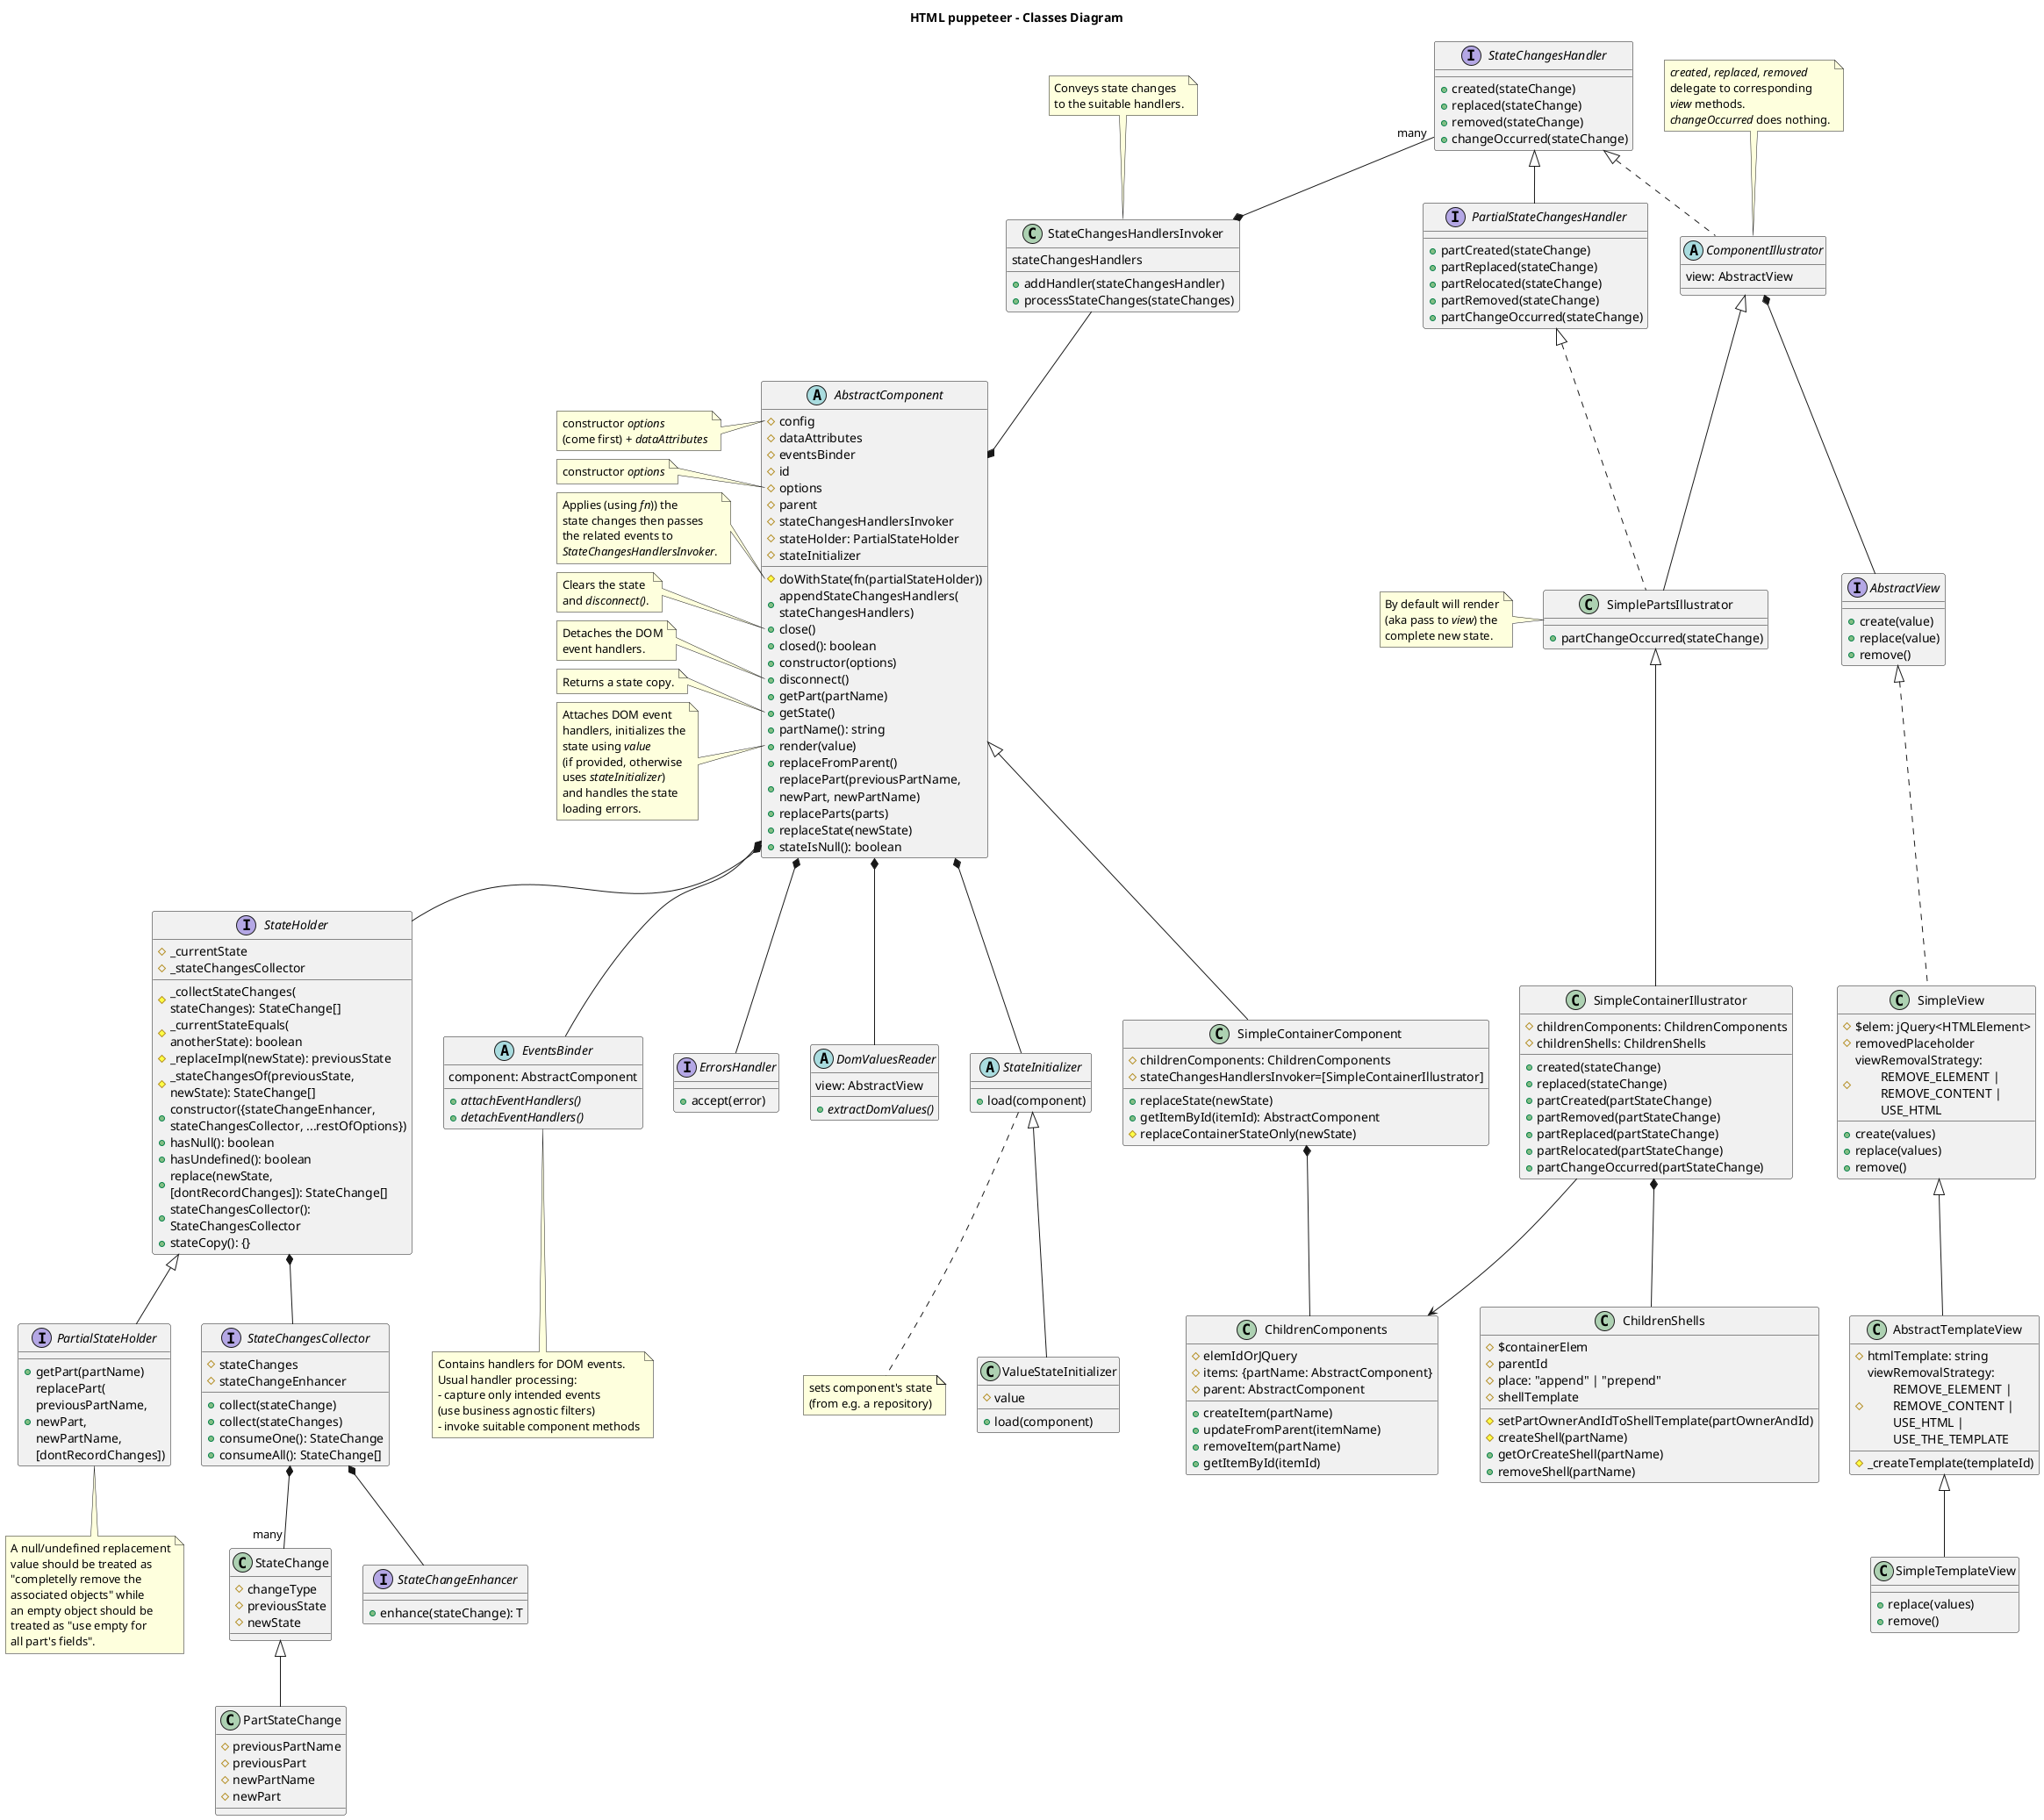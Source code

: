 @startuml

title HTML puppeteer - Classes Diagram

abstract AbstractComponent {
  #config
  #dataAttributes
  #eventsBinder
  #id
  #options
  #parent
  #stateChangesHandlersInvoker
  #stateHolder: PartialStateHolder
  #stateInitializer
  #doWithState(fn(partialStateHolder))
  +appendStateChangesHandlers(\nstateChangesHandlers)
  +close()
  +closed(): boolean
  +constructor(options)
  +disconnect()
  +getPart(partName)
  +getState()
  +partName(): string
  +render(value)
  +replaceFromParent()
  +replacePart(previousPartName, \nnewPart, newPartName)
  +replaceParts(parts)
  +replaceState(newState)
  +stateIsNull(): boolean
}

/'note top of AbstractComponent
  Contains methods
  usually doing these:

  - receive a (DOM) event
  - analyze the event
  - change the state using
  <i>doWithState(fn(stateHolder))</i>
end note'/

/'  State changing methods
  might use <i>syncState()</i>.
end note'/

/'note left of AbstractComponent::constructor
<i>config</i> parameter is used
to set/initialize any field.

If too complex <i>config</i> could
actually be a <i>configurer</i> class.

An important <i>config</i> attribute
is the component's DOM element
which usually will already exist.
end note'/

/'note left of AbstractComponent::domElement
Is the component's DOM element
which for parent/root components
will usually already exist.
Part owner components on the
other hand should be able to
create and identify it by only
using the state; e.g. dom
element's id could be <i>partName</i>.
end note'/

note left of AbstractComponent::config
constructor <i>options</i>
(come first) + <i>dataAttributes</i>
end note

note left of AbstractComponent::options
constructor <i>options</i>
end note

note left of AbstractComponent::doWithState
Applies (using <i>fn</i>)) the
state changes then passes
the related events to
<i>StateChangesHandlersInvoker</i>.
end note

note left of AbstractComponent::"close()"
Clears the state
and <i>disconnect()</i>.
end note

note left of AbstractComponent::"disconnect()"
Detaches the DOM
event handlers.
end note

/'note left of AbstractComponent::syncState
Synchronizes state with
its visual representation.
end note'/

note left of AbstractComponent::getState
Returns a state copy.
end note

note left of AbstractComponent::"render(value)"
Attaches DOM event
handlers, initializes the
state using <i>value</i>
(if provided, otherwise
uses <i>stateInitializer</i>)
and handles the state
loading errors.
end note

/'abstract AbstractContainerComponent extends AbstractComponent {
  +create(partName, partValue)
  +remove(partName)
  +replace(partName, partValue)
  +move(partName, toPartName)
}'/

class SimpleContainerIllustrator extends SimplePartsIllustrator {
#childrenComponents: ChildrenComponents
#childrenShells: ChildrenShells
+created(stateChange)
+replaced(stateChange)
+partCreated(partStateChange)
+partRemoved(partStateChange)
+partReplaced(partStateChange)
+partRelocated(partStateChange)
+partChangeOccurred(partStateChange)
}

SimpleContainerIllustrator -down-> ChildrenComponents
SimpleContainerIllustrator *-down- ChildrenShells

class ChildrenShells {
#$containerElem
#parentId
#place: "append" | "prepend"
#shellTemplate
#setPartOwnerAndIdToShellTemplate(partOwnerAndId)
#createShell(partName)
+getOrCreateShell(partName)
+removeShell(partName)
}

class ChildrenComponents {
#elemIdOrJQuery
#items: {partName: AbstractComponent}
#parent: AbstractComponent
+createItem(partName)
+updateFromParent(itemName)
+removeItem(partName)
+getItemById(itemId)
}

abstract EventsBinder {
  component: AbstractComponent
  {abstract}+attachEventHandlers()
  {abstract}+detachEventHandlers()
}

note bottom of EventsBinder
  Contains handlers for DOM events.
  Usual handler processing:
  - capture only intended events
  (use business agnostic filters)
  - invoke suitable component methods
end note

abstract StateInitializer {
+load(component)
}

note bottom of StateInitializer
sets component's state
(from e.g. a repository)
end note

class ValueStateInitializer extends StateInitializer {
#value
+load(component)
}

class StateChange {
#changeType
#previousState
#newState
}

class PartStateChange extends StateChange {
#previousPartName
#previousPart
#newPartName
#newPart
}

'interface StateChangeEnhancer<T extends StateChange> {
interface StateChangeEnhancer {
+enhance(stateChange): T
}

interface StateChangesCollector {
#stateChanges
#stateChangeEnhancer
+collect(stateChange)
+collect(stateChanges)
+consumeOne(): StateChange
+consumeAll(): StateChange[]
}

interface StateHolder {
#_currentState
#_stateChangesCollector
#_collectStateChanges(\nstateChanges): StateChange[]
#_currentStateEquals(\nanotherState): boolean
#_replaceImpl(newState): previousState
#_stateChangesOf(previousState,\nnewState): StateChange[]
+constructor({stateChangeEnhancer,\nstateChangesCollector, ...restOfOptions})
+hasNull(): boolean
+hasUndefined(): boolean
+replace(newState,\n[dontRecordChanges]): StateChange[]
+stateChangesCollector():\nStateChangesCollector
+stateCopy(): {}
}

/'note left of StateHolder::replace
Besides replacing the
state it'll also record
the changes using
<i>stateChangesCollector</i>.
end note'/

interface PartialStateHolder extends StateHolder {
+getPart(partName)
+replacePart(\npreviousPartName, \nnewPart, \nnewPartName, \n[dontRecordChanges])
}

' note left of PartialStateHolder::replacePart
note bottom of PartialStateHolder
A null/undefined replacement
value should be treated as
"completelly remove the
associated objects" while
an empty object should be
treated as "use empty for
all part's fields".
end note

class SimpleContainerComponent extends AbstractComponent {
#childrenComponents: ChildrenComponents
#stateChangesHandlersInvoker=[SimpleContainerIllustrator]
+replaceState(newState)
+getItemById(itemId): AbstractComponent
#replaceContainerStateOnly(newState)
}

SimpleContainerComponent *-down- ChildrenComponents

interface ErrorsHandler {
+accept(error)
}

interface AbstractView {
+create(value)
+replace(value)
+remove()
}

/'note right of AbstractView::create
Creates the DOM
element to contain
the <i>value</i> to display.
If <i>value</i> is not empty
calls <i>replace(value)</i>
to show them.
end note'/

/'note left of AbstractView::replace
Replaces the previous
displayed value with
the new ones.
end note'/

/'note right of AbstractView::remove
Removes the view's
DOM element.
end note'/

class SimpleView implements AbstractView {
#$elem: jQuery<HTMLElement>
#removedPlaceholder
#viewRemovalStrategy: \n\tREMOVE_ELEMENT |\n\tREMOVE_CONTENT |\n\tUSE_HTML
+create(values)
+replace(values)
+remove()
}

class AbstractTemplateView extends SimpleView {
#htmlTemplate: string
#viewRemovalStrategy: \n\tREMOVE_ELEMENT |\n\tREMOVE_CONTENT |\n\tUSE_HTML |\n\tUSE_THE_TEMPLATE
#_createTemplate(templateId)
}

class SimpleTemplateView extends AbstractTemplateView {
+replace(values)
+remove()
}

class StateChangesHandlersInvoker {
stateChangesHandlers
+addHandler(stateChangesHandler)
+processStateChanges(stateChanges)
}

/'note left of StateChangesHandlersInvoker::handlerMappingRules
Defaults to:
- map state initialization
(aka creation) to
<i>created(stateChange)</i>
- map state modification
to <i>replaced(stateChange)</i>
- map state part (aka section)
modification to
<i>partReplaced(stateChange)</i>
- map state part removal to
<i>partRemoved(stateChange)</i>
end note'/

' note left of StateChangesHandlersInvoker::processStateChanges
note top of StateChangesHandlersInvoker
Conveys state changes
to the suitable handlers.
end note

interface StateChangesHandler {
+created(stateChange)
+replaced(stateChange)
+removed(stateChange)
+changeOccurred(stateChange)
}

interface PartialStateChangesHandler extends StateChangesHandler {
+partCreated(stateChange)
+partReplaced(stateChange)
+partRelocated(stateChange)
+partRemoved(stateChange)
+partChangeOccurred(stateChange)
}

abstract ComponentIllustrator implements StateChangesHandler {
view: AbstractView
}

note top of ComponentIllustrator
<i>created</i>, <i>replaced</i>, <i>removed</i>
delegate to corresponding
<i>view</i> methods.
<i>changeOccurred</i> does nothing.
end note

class SimplePartsIllustrator extends ComponentIllustrator implements PartialStateChangesHandler {
+partChangeOccurred(stateChange)
}

note left of SimplePartsIllustrator
By default will render
(aka pass to <i>view</i>) the
complete new state.
end note

/'abstract PartsAllocator implements PartialStateChangesHandler {
parts: Map<partName, AbstractComponent>
stateSynchronizer
#createNewOwners(stateChange)
#removeMissingOwners(stateChange)
#{abstract}createOwner(partName, part)
}

note top of PartsAllocator
Contains methods usually doing these:
- analyze the state changes
- manage the state parts owners
end note

note left of PartsAllocator::createNewOwners
- iterates the state parts
- creates new part owning components
- calls <i>newOwner.render(part)</i>
end note

note left of PartsAllocator::removeMissingOwners
- iterates the state parts
- closes then removes
  the <i>parts</i> no longer
  found in iterator
end note

class StateSynchronizer {
  #stateHolder
  #domValuesReader
  #partOwners: Map<partName, AbstractComponent>
  +syncState()
  +viewUpdated(view)
  +partOwnersUpdated(partOwners)
  #syncStateWithView()
  #syncStateWithPartOwners()
}

note left of StateSynchronizer::syncState
Updates (silently) the
state using view's value
and part owners state.
end note

note left of StateSynchronizer::syncStateWithPartOwners
It'll call <i>syncState()</i> on
part owners components
before reading their state.
end note'/

abstract DomValuesReader {
  view: AbstractView
  {abstract}+extractDomValues()
}

AbstractComponent *-down- EventsBinder
AbstractComponent *-down- StateHolder
AbstractComponent *-down- StateInitializer
AbstractComponent *-down- DomValuesReader
AbstractComponent *-down- ErrorsHandler
AbstractComponent *-up- StateChangesHandlersInvoker
StateChangesHandlersInvoker *-up- "many" StateChangesHandler
ComponentIllustrator *-- AbstractView
StateHolder *-- StateChangesCollector
StateChangesCollector *-- "many" StateChange
StateChangesCollector *-- StateChangeEnhancer

@enduml
